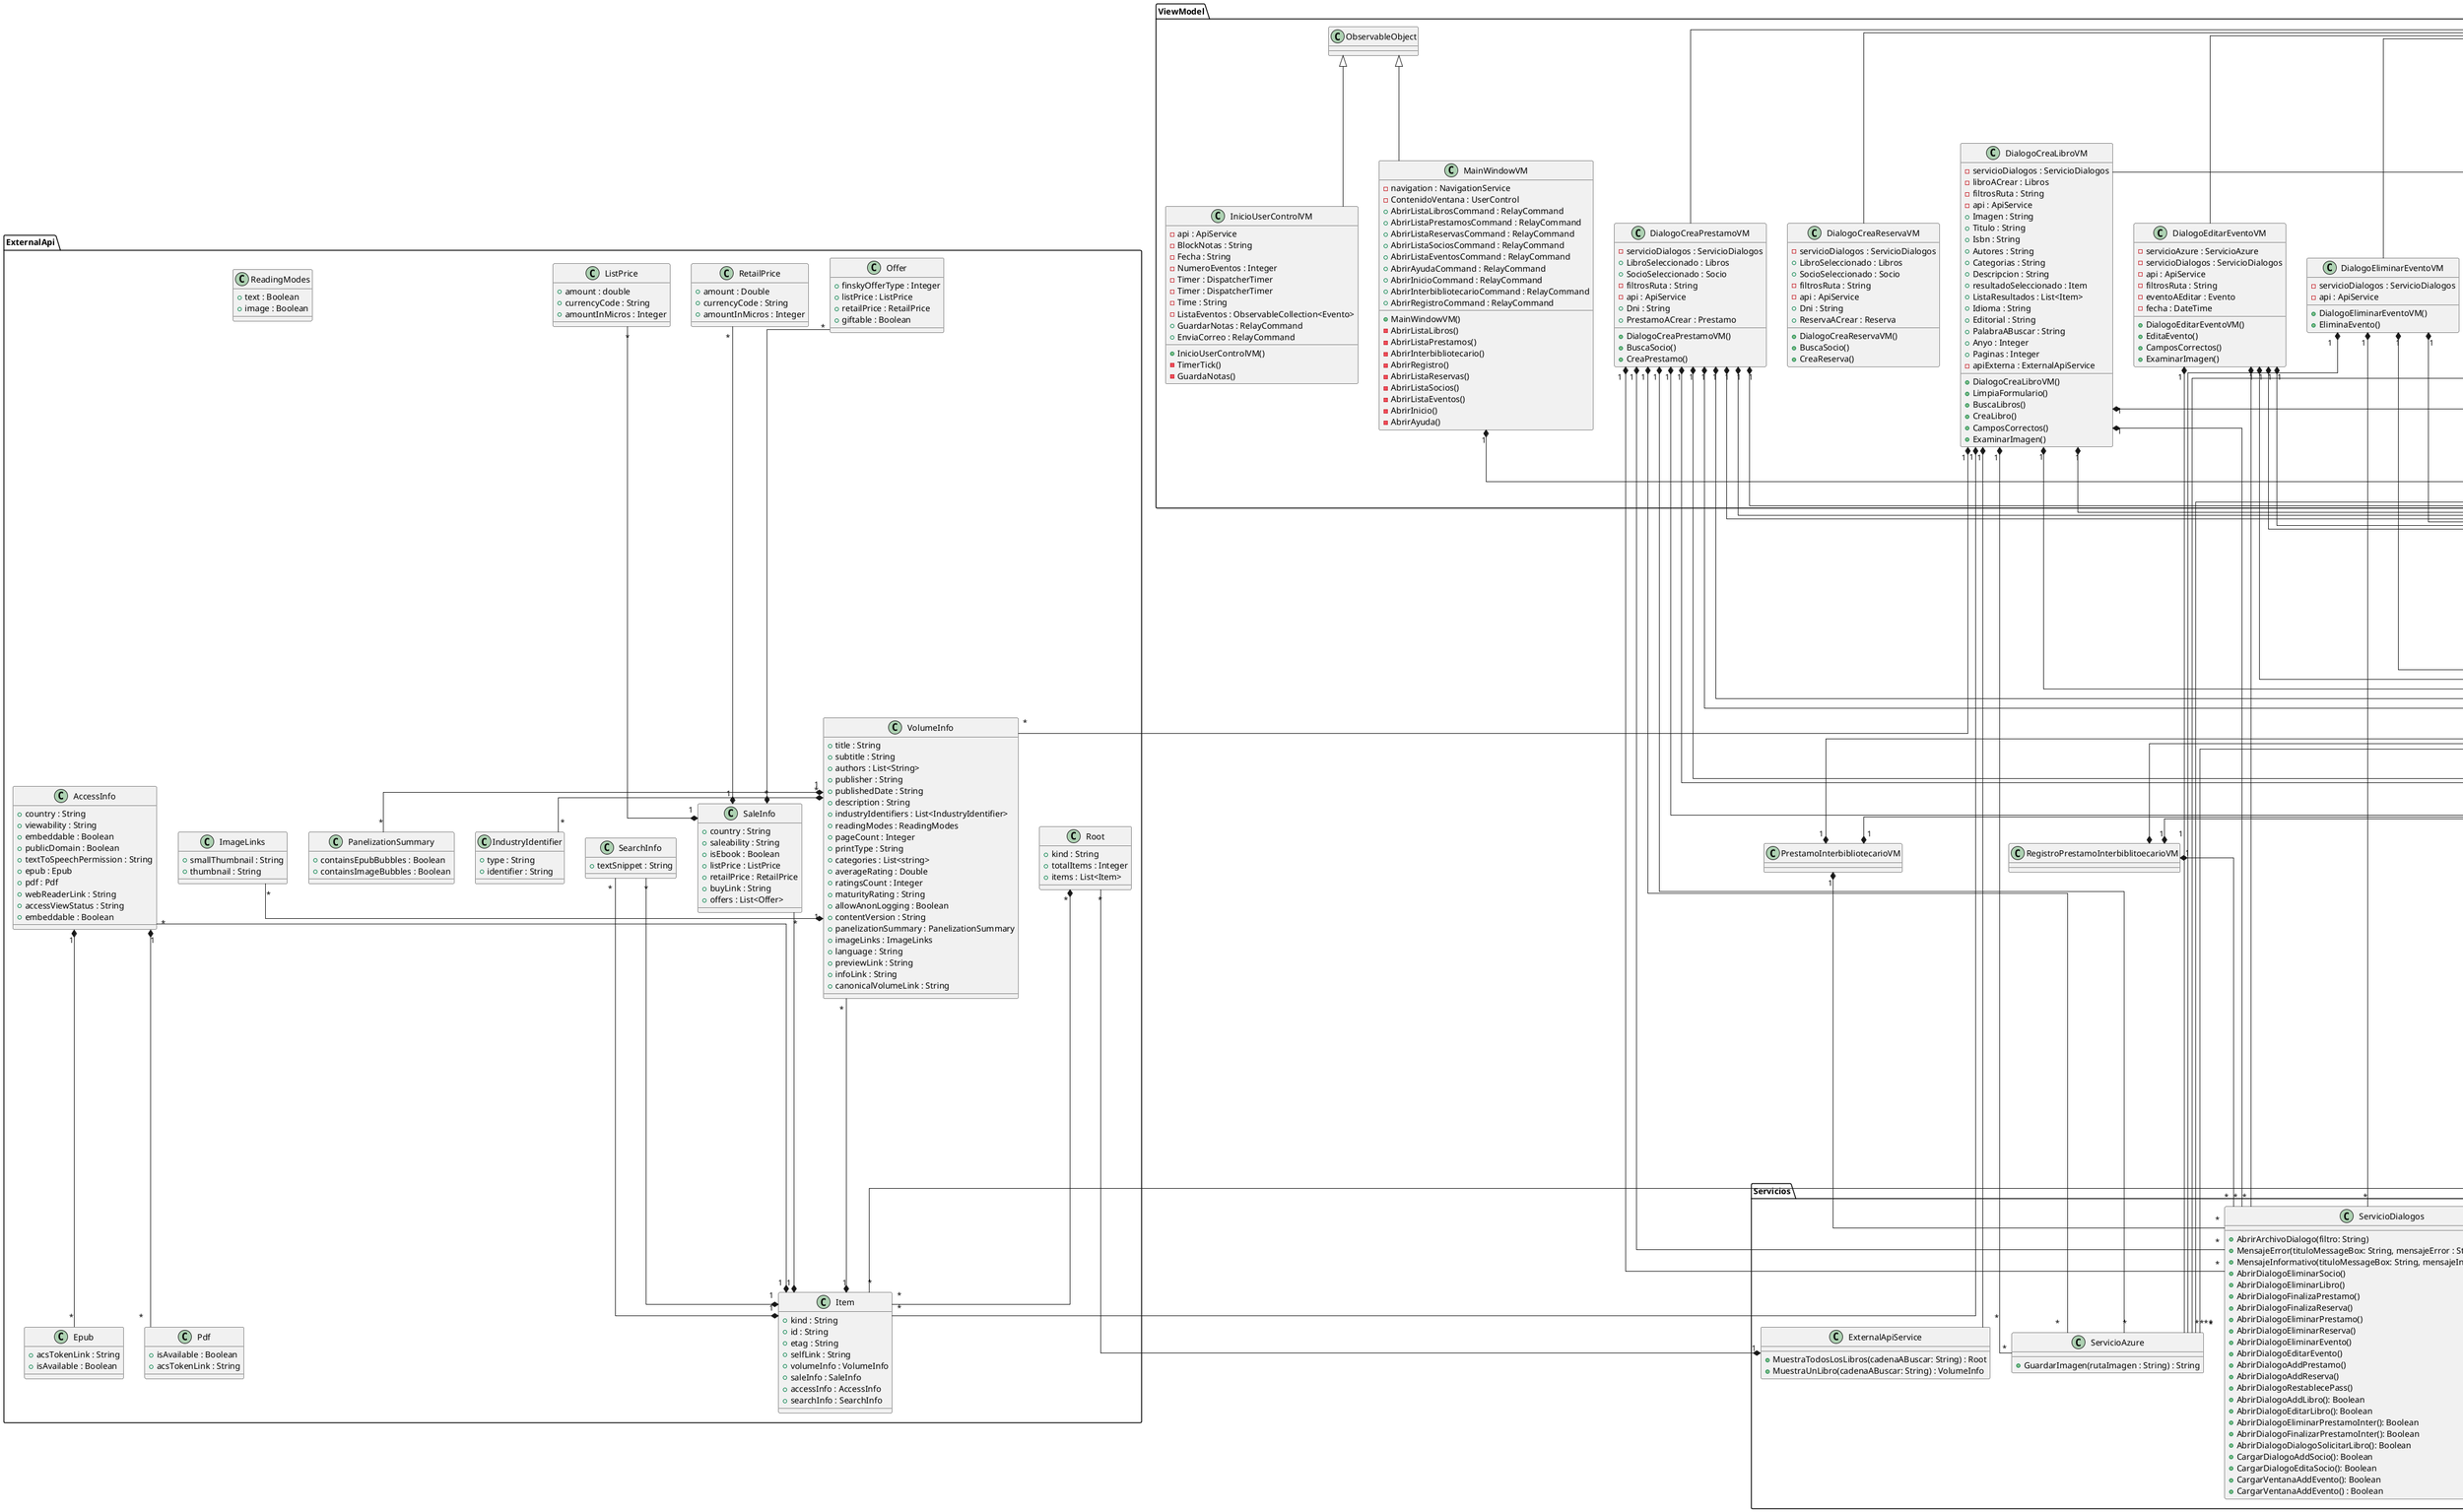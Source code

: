 @startuml BiblioappEscritorio
skinparam linetype ortho
package clases {
    class Evento{
        + descripcion: String
        + fechaEvento: String
        + fechaPublicacion: String
        + idEvento: Integer
        + imagen: String
        + titulo: String
    }
    class GridPrestamos{
        + dniSocio: String
        + fechaDevolucion: String
        + fechaPrestamo: String
        + fechaTope: String
        + idLibro: Integer
        + idPrestamo: Integer
        + imagenPortada: String
        + isbn: String
        + nombreSocio: String
        + tituloLibro: String
    }
    class GridReservas{
        + dniSocio: String
        + fechaReserva: String
        + finalizada: Boolean
        + idLibro: Integer
        + idReserva: Integer
        + imagenPortada: String
        + isbn: String
        + nombreSocio: String
        + tituloLibro: String
    }
    class JWTClass{
        + JWT: String
    }
    class Libro{
        + isLibro: Integer
        + isbn: String
        + disponible: Boolean
        + reservado: Boolean
    }
    class Libros{
        + anyoPublicacion: Integer
        + autores: String
        + categoria: String
        + descripcion: String
        + editorial: String
        + idioma: String
        + imagen: String
        + isbn: String
        + paginas: Integer
        + subcategorias: String
        + titulo: String
    }
    class Mensaje{
        + mensaje: String
    }
    class Prestamo{
        + fechaDevolucion: String
        + fechaPrestamo: String
        + fechaTope: String
        + idLibro: Integer
        + idPrestamo: Integer
        + idSocio: Integer
    }
    class PrestamoInterbibliotecario{
        + finalizada: Boolean
        + idInterbibliotecario: Integer
        + isbn: String
        + titulo: String
    }
    class Reserva{
        + fechaReserva: String
        + finalizada: Boolean
        + idReserva: Integer
        + libroId: Integer
        + notificacion: Boolean
        + socioId: Integer
    }
    class Socio{
        + apellidos: String
        + categoriasInteres: String
        + contrasenya: String
        + correo: String
        + direccion: String
        + dni: String
        + idSocio: Integer
        + imagen: String
        + nombre: String
        + rol: String
        + fechaNacimiento: String
        + telefono: Integer
    }

    class UnidadesLibros{
        + unidadesTotales : Integer
        + unidadesReservadas : Integer
        + unidadesDisponiblesPrestamo : Integer
    }
}
package Api{
    class ApiService{
        + GetElementoSeguridad() : ElementoSeguridad
        + GetApiKey(cookie: RestResponseCookie) : String
        + CheckApiKey(cookie: RestResponseCookie) : CheckJWT
        + CreateSesion() : ElementoSeguridad
        + MuestraTodosLosLibros() : ObservableCollection<Libros>
        + GetLibroPorId(elementoSeguridad: ElementoSeguridad, idLibro: Integer) : Libros
        + CreaLibro(elementoSeguridad: ElementoSeguridad, libro: Libros) : String
        + EditaLibro(elementoSeguridad: ElementoSeguridad, libro: Libros) : String
        + EliminaLibros(elementoSeguridad: ElementoSeguridad, isbn: String) : String
        + GetUnidadesReservadasLibroPorId(isbn: String) : Integer
        + GetUnidadesDisponiblesLibroPorId(isbn: String) : Integer
        + GetLibroDisponiblePorIsbn(isbn: String) : ObservableCollection<Libro>
        + GetLibroDisponibleReservaPorIsbn(isbn: String) : Libro
        + GetUnidadesLibros(isbn: String) : UnidadesLibros
        + GetUnidadesTotalesLibroPorId(isbn: String) : Integer
        + DisponibleBorrar(elementoSeguridad : ElementoSeguridad, isbn: String) : Boolean
        + MarcaUnidadComoNoDisponibleReserva(elementoSeguridad : ElementoSeguridad, idLibro: Integer) : String
        + MarcaUnidadComoDisponibleReserva(elementoSeguridad : ElementoSeguridad, idLibro: Integer) : String
        + MarcaUnidadComoNoDisponible(elementoSeguridad : ElementoSeguridad, idLibro: Integer) : String
        + MarcaUnidadComoDisponible(elementoSeguridad : ElementoSeguridad, idLibro: Integer) : String
        + CreaUnidadLibro(elementoSeguridad : ElementoSeguridad, isbn: String) : String
        + EliminaUnidadDeLibro(elementoSeguridad : ElementoSeguridad, isbn: String) : String
        + EliminaTodasLasUnidadesDeLibro(elementoSeguridad : ElementoSeguridad, isbn: String) : String
        + MuestraTodosLosEventos() : ObservableCollection<Evento>
        + BuscaEventoPorFecha(fecha : String) : ObservableCollection<Evento>
        + CreaEventos(elementoSeguridad: ElementoSeguridad, evento: Evento) : String
        + EditaEventos(elementoSeguridad: ElementoSeguridad, evento: Evento) : String
        + MuestraTodosLosSocios(elementoSeguridad: ElementoSeguridad) : ObservableCollection<Socio>
        + GetSocioPorId(elementoSeguridad: ElementoSeguridad, idSocio : Integer) : Socio
        + GetSocioPorDni(elementoSeguridad: ElementoSeguridad, dni : String) : Socio
        + RestablecePass(elementoSeguridad: ElementoSeguridad, idSocio : Integer) : Socio
        + CreaSocio(elementoSeguridad: ElementoSeguridad, socio : Socio) : Socio
        + EditaSocio(elementoSeguridad: ElementoSeguridad, socio : Socio) : Socio
        + EditaSocio(elementoSeguridad: ElementoSeguridad, socio : Socio) : Socio
        + EliminaSocios(elementoSeguridad: ElementoSeguridad, socio : Socio) : Socio
        + MuestraTodosLosPrestamos(elementoSeguridad: ElementoSeguridad) : ObservableCollection<Prestamo>
        + MuestraTodosLosPrestamosGrid(elementoSeguridad: ElementoSeguridad) : ObservableCollection<GridPrestamos>
        + CreaPrestamo(elementoSeguridad: ElementoSeguridad, prestamo: Prestamo) : String
        + GetUnidadesDePrestamosSinFinalizarSocio(elementoSeguridad: ElementoSeguridad, idSocio: Integer) : Integer
        + BuscaPrestamosNoFinalizadosPorSocio(elementoSeguridad: ElementoSeguridad, idSocio: Integer) : ObservableCollection<Prestamo>
        + FinalizaPrestamo(elementoSeguridad: ElementoSeguridad, idPrestamo: Integer) : String
        + EliminaPrestamo(elementoSeguridad: ElementoSeguridad, idPrestamo: Integer) : String
        + MuestraTodosLosRegistrosInterbiblitecarios(elementoSeguridad: ElementoSeguridad) : ObservableCollection<PrestamoInterbibliotecario>
        + CreaRegistroInterbiblitecario(elementoSeguridad: ElementoSeguridad, prestamo: PrestamoInterbibliotecario) : String
        + EditaRegistroInterbiblitecario(elementoSeguridad: ElementoSeguridad, prestamo: PrestamoInterbibliotecario) : String
        + EliminaRegistroInterbiblitecario(elementoSeguridad: ElementoSeguridad, idRegistro: Integer) : String
        + MuestraTodasLasReservas(elementoSeguridad: ElementoSeguridad) : ObservableCollection<Reserva>
        + MuestraTodosLosReservasGrid(elementoSeguridad: ElementoSeguridad) : ObservableCollection<GridReservas>
        + FinalizaReserva(elementoSeguridad: ElementoSeguridad, idReserva : Integer, idLibro : Integer) : String
        + BuscaReservasNoFinalizadasPorSocio(elementoSeguridad: ElementoSeguridad, idSocio : Integer) : ObservableCollection<Reserva>
        + CreaReserva(elementoSeguridad: ElementoSeguridad, idSocio : Integer, idLibro : Integer) : String
        + EliminaReservas(elementoSeguridad: ElementoSeguridad, idReserva : Integer) : String
    }
    class CheckJWT{
        + Subject : String
        + Issuer : String
        + IssuedAt : String
        + Expiration : String
        + usuario : String
        + id_sesion_recibida : String
        + id_sesion_actual : String
        + validate_session : Boolean
        + validate_expiration : Boolean
        + validate : Boolean
        + resul : String
    }
    class ElementoSeguridad{
        + Apikey : String
        + Cookie : RestResponseCookie
        + Session : String
    }
}
package ExternalApi{
    class AccessInfo{
        + country : String
        + viewability : String
        + embeddable : Boolean
        + publicDomain : Boolean
        + textToSpeechPermission : String
        + epub : Epub
        + pdf : Pdf
        + webReaderLink : String
        + accessViewStatus : String
        + embeddable : Boolean
    }
    class Epub{
        + acsTokenLink : String
        + isAvailable : Boolean
    }
    class ImageLinks{
        + smallThumbnail : String
        + thumbnail : String
    }
    class IndustryIdentifier{
        + type : String
        + identifier : String
    }
    class Item{
        + kind : String
        + id : String
        + etag : String
        + selfLink : String
        + volumeInfo : VolumeInfo
        + saleInfo : SaleInfo
        + accessInfo : AccessInfo
        + searchInfo : SearchInfo
    }
    class ListPrice{
        + amount : double
        + currencyCode : String
        + amountInMicros : Integer
    }
    class Offer{
        + finskyOfferType : Integer
        + listPrice : ListPrice
        + retailPrice : RetailPrice
        + giftable : Boolean
    }
    class PanelizationSummary{
        + containsEpubBubbles : Boolean
        + containsImageBubbles : Boolean
    }
    class Pdf{
        + isAvailable : Boolean
        + acsTokenLink : String
    }
    class ReadingModes{
        + text : Boolean
        + image : Boolean
    }
    class RetailPrice{
        + amount : Double
        + currencyCode : String
        + amountInMicros : Integer
    }
    class Root{
        + kind : String
        + totalItems : Integer
        + items : List<Item>
    }
    class SaleInfo{
        + country : String
        + saleability : String
        + isEbook : Boolean
        + listPrice : ListPrice
        + retailPrice : RetailPrice
        + buyLink : String
        + offers : List<Offer>
    }
    class SearchInfo{
        + textSnippet : String
    }
    class VolumeInfo{
        + title : String
        + subtitle : String
        + authors : List<String>
        + publisher : String
        + publishedDate : String
        + description : String
        + industryIdentifiers : List<IndustryIdentifier>
        + readingModes : ReadingModes
        + pageCount : Integer
        + printType : String
        + categories : List<string>
        + averageRating : Double
        + ratingsCount : Integer
        + maturityRating : String
        + allowAnonLogging : Boolean
        + contentVersion : String
        + panelizationSummary : PanelizationSummary
        + imageLinks : ImageLinks
        + language : String
        + previewLink : String
        + infoLink : String
        + canonicalVolumeLink : String
    }
}
package Servicios{
    class ExternalApiService{
        + MuestraTodosLosLibros(cadenaABuscar: String) : Root
        + MuestraUnLibro(cadenaABuscar: String) : VolumeInfo
    }
    class NavigationService{
        + listaLibros : LibrosUserControl
        + listaSocios : SociosUserControl
        + listaReservas : ReservasUserControl
        + listaEventos : EventosUserControl
        + listaPrestamos : PrestamosUserControl
        + inicio : InicioUserControl
        + interbibliotecario : PrestamoInterbibliotecarioUserControl
        + registroInterbibliotecario : RegistroPrestamoInterbiblitoecario
        + AbrirLibrosUserControl() : UserControl
        + AbrirSociosUserControl() : UserControl
        + AbrirEventosUserControl() : UserControl
        + AbrirReservasUserControl() : UserControl
        + AbrirPrestamosUserControl() : UserControl
        + AbrirInicioUserControl() : UserControl
        + AbrirPrestamoInterbibliotecarioUserControl() : UserControl
        + AbrirRegistroPrestamoInterbiblitoecario() : UserControl
    }
    class ServicioAzure{
        + GuardarImagen(rutaImagen : String) : String
    }
    class ServicioDialogos{
        + AbrirArchivoDialogo(filtro: String)
        + MensajeError(tituloMessageBox: String, mensajeError : String)
        + MensajeInformativo(tituloMessageBox: String, mensajeInformativo : String)
        + AbrirDialogoEliminarSocio()
        + AbrirDialogoEliminarLibro()
        + AbrirDialogoFinalizaPrestamo()
        + AbrirDialogoFinalizaReserva()
        + AbrirDialogoEliminarPrestamo()
        + AbrirDialogoEliminarReserva()
        + AbrirDialogoEliminarEvento()
        + AbrirDialogoEditarEvento()
        + AbrirDialogoAddPrestamo()
        + AbrirDialogoAddReserva()
        + AbrirDialogoRestablecePass()
        + AbrirDialogoAddLibro(): Boolean
        + AbrirDialogoEditarLibro(): Boolean
        + AbrirDialogoEliminarPrestamoInter(): Boolean
        + AbrirDialogoFinalizarPrestamoInter(): Boolean
        + AbrirDialogoDialogoSolicitarLibro(): Boolean
        + CargarDialogoAddSocio(): Boolean
        + CargarDialogoEditaSocio(): Boolean
        + CargarVentanaAddEvento(): Boolean
        + CargarVentanaAddEvento() : Boolean
    }
    class ServicioMensajeria{
        + class SocioSeleccionadoMessage extends RequestMessage<Socio> { }
        + class LibroSeleccionadoMessage extends RequestMessage<Libros> { }
        + class SeleccionadaMessage extends RequestMessage<Reserva> { }
        + class PrestamoSeleccionadoMessage extends RequestMessage<Prestamo> { }
        + class PrestamoGridPrestamosSeleccionadoMessage extends RequestMessage<GridPrestamos> { }
        + class PrestamoGridPrestamosSeleccionadoMessage extends RequestMessage<Reserva> { }
        + class GridReservasSeleccionadaMessage extends RequestMessage<GridReservas> { }
        + class EventoSeleccionadoMessage extends RequestMessage<Evento> { }
        + class SesionApiMessage extends RequestMessage<ElementoSeguridad> { }
        + class PrestamoInterbibliotecarioMessage extends RequestMessage<Item> { }
        + class PrestamoInterbibliotecarioRegistroMessage extends RequestMessage<PrestamoInterbibliotecario> { }
    }
}
package ViewModel{

    class AddEventoWindowVM extends ObservableRecipient{
        - servicioAzure : ServicioAzure
        - servicioDialogos : ServicioDialogos
        - api : ApiService
        - filtrosRuta : String
        - eventoNuevo : Evento
        - fecha : DateTime
        - AddEventoCommand : RelayCommand
        - ExaminarImagenCommand : RelayCommand
        + AddEventoWindowVM()
        + AddEvento()
        + CamposCorrectos()
        + ExaminarImagen()
    }
    class EventosUserControlVM extends ObservableRecipient{
        - servicioAzure : ServicioAzure
        - servicioDialogos : ServicioDialogos
        - api : ApiService
        - filtrosRuta : String
        - eventoNuevo : Evento
        - fecha : DateTime
        - RefrescaListaCommand : RelayCommand
        - AddEventoCommand : RelayCommand
        - EditarEventoCommand : RelayCommand
        - EliminarEventoCommand : RelayCommand
        + AddEventoWindowVM()
        - RefrescaLista()
        - AddEvento()
        - EditaEvento()
        - EliminaEvento()
    }
    class DialogoEditarEventoVM extends ObservableRecipient{
        - servicioAzure : ServicioAzure
        - servicioDialogos : ServicioDialogos
        - api : ApiService
        - filtrosRuta : String
        - eventoAEditar : Evento
        - fecha : DateTime
        + DialogoEditarEventoVM()
        + EditaEvento()
        + CamposCorrectos()
        + ExaminarImagen()
    }
    class DialogoEliminarEventoVM extends ObservableRecipient{
        - servicioDialogos : ServicioDialogos
        - api : ApiService
        + DialogoEliminarEventoVM()
        + EliminaEvento()
    }
    class DialogoEliminarPrestamoInterbibliotecarioVM extends ObservableRecipient{
        - servicioDialogos : ServicioDialogos
        - prestamoAEliminar : PrestamoInterbibliotecario
        - api : ApiService
        + DialogoEliminarPrestamoInterbibliotecarioVM()
        + EliminaPrestamo()
    }
    class DialogoSolicitarLibroVM extends ObservableRecipient{
        - servicioDialogos : ServicioDialogos
        - resultadoSeleccionado : Item
        - api : ApiService
        + Imagen : String
        + Titulo : String
        + Isbn : String
        + DialogoSolicitarLibroVM()
        + Solicita()
    }
    class DialogoFinalizarPrestamoInterbibliotecarioVM extends ObservableRecipient{
        - servicioDialogos : ServicioDialogos
        - prestamoAFinalizar : PrestamoInterbibliotecario
        - api : ApiService
        + DialogoFinalizarPrestamoInterbibliotecarioVM()
        + FinalizaPrestamo()
    }
    class DialogoCreaLibroVM extends ObservableRecipient{
        - servicioDialogos : ServicioDialogos
        - libroACrear : Libros
        - filtrosRuta : String
        - api : ApiService
        + Imagen : String
        + Titulo : String
        + Isbn : String
        + Autores : String
        + Categorias : String
        + Descripcion : String
        + resultadoSeleccionado : Item
        + ListaResultados : List<Item>
        + Idioma : String
        + Editorial : String
        + PalabraABuscar : String
        + Anyo : Integer
        + Paginas : Integer
        - apiExterna : ExternalApiService
        + DialogoCreaLibroVM()
        + LimpiaFormulario()
        + BuscaLibros()
        + CreaLibro()
        + CamposCorrectos()
        + ExaminarImagen()
    }
    class DialogoCreaPrestamoVM extends ObservableRecipient{
        - servicioDialogos : ServicioDialogos
        + LibroSeleccionado : Libros
        + SocioSeleccionado : Socio
        - filtrosRuta : String
        - api : ApiService
        + Dni : String
        + PrestamoACrear : Prestamo
        + DialogoCreaPrestamoVM()
        + BuscaSocio()
        + CreaPrestamo()
    }
    class DialogoCreaReservaVM extends ObservableRecipient{
        - servicioDialogos : ServicioDialogos
        + LibroSeleccionado : Libros
        + SocioSeleccionado : Socio
        - filtrosRuta : String
        - api : ApiService
        + Dni : String
        + ReservaACrear : Reserva
        + DialogoCreaReservaVM()
        + BuscaSocio()
        + CreaReserva()
    }
    class DialogoEditaLibroVM extends ObservableRecipient{
        - servicioDialogos : ServicioDialogos
        + libroAEditar : Libros
        - filtrosRuta : String
        + Imagen : String
        + DialogoEditaLibroVM()
        + EditaLibro()
        + CamposCorrectos()
        + ExaminarImagen()
    }
    class DialogoEliminarLibroVM extends ObservableRecipient{
        - servicioDialogos : ServicioDialogos
        + libroAEliminar : Libros
        + Unidades : Integer
        + DialogoEliminarLibroVM()
        + EliminarLibro()
        - DeleteApi()
    }
    class ListadoLibrosVM extends ObservableRecipient{
        - servicioDialogos : ServicioDialogos
        + api : ApiService
        + unidadesDisponiblesTextBlock : String
        + unidadesReservadasTextBlock : String
        + unidadesTotalesTextBlock : String
        + libroSeleccionado : Libros
        + libros : ObservableCollection<Libros>
        + BotonEliminarUnidadLibroEnabled : Boolean
        + BotonPrestamoEnabled : Boolean
        + BotonReservaEnabled : Boolean
        + BotonEliminarLibroEnabled : Boolean
        + ElementoSeguridadApi : ElementoSeguridad
        + QuitarSeleccionLibroCommand : RelayCommand
        + RefrescaListaCommand : RelayCommand
        + AddLibroCommand : RelayCommand
        + AddPrestamoCommand : RelayCommand
        + AddReservaCommand : RelayCommand
        + EditarLibroCommand : RelayCommand
        + EliminarLibroCommand : RelayCommand
        + BuscarLibroCommand : RelayCommand
        + RestaUnidadCommand : RelayCommand
        + SumaUnidadCommand : RelayCommand
        - ListadoLibrosVM()
        - QuitarSeleccion()
        - QuitarSeleccion()
        - ActualizaUnidades()
        - SumaUnidad()
        - RestaUnidad()
        - AddLibro()
        - AddPrestamo()
        - AddReserva()
        - EditaLibro()
        - EliminaLibro()
    }
    class DialogoEliminarPrestamoVM extends ObservableRecipient{
        - servicioDialogos : ServicioDialogos
        - api : ApiService
        + prestamoAEliminar : GridPrestamos
        + Unidades : Integer
        + DialogoEliminarPrestamoVM()
        + EliminaPrestamo()
    }
    class DialogoFinalizarPrestamoVM extends ObservableRecipient{
        - servicioDialogos : ServicioDialogos
        - api : ApiService
        + prestamoAFinalizar : GridPrestamos
        + Unidades : Integer
        + DialogoFinalizarPrestamoVM()
        + EliminaPrestamo()
    }
    class PrestamosUserControlVM extends ObservableRecipient{
        - servicioDialogos : ServicioDialogos
        - api : ApiService
        + prestamoSeleccionado : GridPrestamos
        + elementoSeguridadApi : ElementoSeguridad
        + ListaPrestamosGrid : ObservableCollection<GridPrestamos>
        + QuitarSeleccionPrestamoCommand : RelayCommand
        + RefrescaListaCommand : RelayCommand
        + FinalizarPrestamoCommand : RelayCommand
        + EliminarPrestamoCommand : RelayCommand
        + PrestamosUserControlVM()
        + EliminaPrestamo()
        - QuitarSeleccion()
        - RefrescaLista()
        - FinalizaPrestamo()
        - EliminaPrestamo()
    }
    class ReservasUserControlVM extends ObservableRecipient{
        - servicioDialogos : ServicioDialogos
        - api : ApiService
        + prestamoSeleccionado : GridReservas
        + elementoSeguridadApi : ElementoSeguridad
        + ListaReservas : ObservableCollection<GridReservas>
        + QuitarSeleccionReservaCommand : RelayCommand
        + RefrescaListaCommand : RelayCommand
        + FinalizarReservaCommand : RelayCommand
        + EliminarReservaCommand : RelayCommand
        + ReservasUserControlVM()
        - EliminaReserva()
        - QuitarSeleccion()
        - RefrescaLista()
        - FinalizaReserva()
    }
    class DialogoFinalizarReservaVM extends ObservableRecipient{
        - servicioDialogos : ServicioDialogos
        - api : ApiService
        + reservaAFinalizar : GridReservas
        + elementoSeguridadApi : ElementoSeguridad
        + DialogoFinalizarReservaVM()
        + FinalizaReserva()
    }
    class DialogoEliminarReservaVM extends ObservableRecipient{
        - servicioDialogos : ServicioDialogos
        - api : ApiService
        + reservaAEliminar : GridReservas
        + elementoSeguridadApi : ElementoSeguridad
        + DialogoEliminarReservaVM()
        + EliminaReserva()
    }
    class DialogoAddSocioVM extends ObservableRecipient{
        - servicioDialogos : ServicioDialogos
        + libroAEditar : Libros
        - filtrosRuta : String
        - Fecha : DateTime
        - SocioNuevo : Socio
        + Imagen : String
        - api : ApiService
        + elementoSeguridadApi : ElementoSeguridad
        + DialogoAddSocioVM()
        + EliminaReserva()
        + ExaminaSocio()
        + AddSocio()
        - GetBase64StringForImage()
        - CamposCorrectos()
    }
    class DialogoEliminarSocioVM extends ObservableRecipient{
        - servicioDialogos : ServicioDialogos
        - SocioAEliminar : Socio
        - api : ApiService
        + DialogoEliminarSocioVM()
        + EliminarSocio()
    }
    class DialogoRestablecerPassVM extends ObservableRecipient{
        - servicioDialogos : ServicioDialogos
        - api : ApiService
        + SocioAEditar : Socio
        + DialogoRestablecerPassVM()
        + RestablecePassword()
    }
    class EditarSocioWindowVM extends ObservableRecipient{
        - servicioDialogos : ServicioDialogos
        + libroAEditar : Libros
        - filtrosRuta : String
        - Fecha : DateTime
        - SocioAEditar : Socio
        + Imagen : String
        - api : ApiService
        + elementoSeguridadApi : ElementoSeguridad
        + EditarSocioWindowVM()
        + EliminaReserva()
        + ExaminaSocio()
        + EditaSocio()
        + RestablecePassword()
        - GetBase64StringForImage()
        - CamposCorrectos()
    }
    class SociosUserControlVM extends ObservableRecipient{
        - servicioDialogos : ServicioDialogos
        - api : ApiService
        + socioSeleccionado : Socio
        + ListaSocios : ObservableCollection<Socio>
        + elementoSeguridadApi : ElementoSeguridad
        + ListaReservas : ObservableCollection<GridReservas>
        + EliminarSocioCommand : RelayCommand
        + RefrescaListaCommand : RelayCommand
        + AddSocioCommand : RelayCommand
        + EditarSocioCommand : RelayCommand
        + SociosUserControlVM()
        - RefrescaLista()
        - AddSocio()
        - EditaSocio()
        - EliminaSocio()
    }
    class InicioUserControlVM extends ObservableObject{
        - api : ApiService
        - BlockNotas : String
        - Fecha : String
        - NumeroEventos : Integer
        - Timer : DispatcherTimer
        - Timer : DispatcherTimer
        - Time : String
        - ListaEventos : ObservableCollection<Evento>
        + GuardarNotas : RelayCommand
        + EnviaCorreo : RelayCommand
        + InicioUserControlVM()
        - TimerTick()
        - GuardaNotas()
    }
    class MainWindowVM extends ObservableObject{
        - navigation : NavigationService
        - ContenidoVentana : UserControl
        + AbrirListaLibrosCommand : RelayCommand
        + AbrirListaPrestamosCommand : RelayCommand
        + AbrirListaReservasCommand : RelayCommand
        + AbrirListaSociosCommand : RelayCommand
        + AbrirListaEventosCommand : RelayCommand
        + AbrirAyudaCommand : RelayCommand
        + AbrirInicioCommand : RelayCommand
        + AbrirInterbibliotecarioCommand : RelayCommand
        + AbrirRegistroCommand : RelayCommand
        + MainWindowVM()
        - AbrirListaLibros()
        - AbrirListaPrestamos()
        - AbrirInterbibliotecario()
        - AbrirRegistro()
        - AbrirListaReservas()
        - AbrirListaSocios()
        - AbrirListaEventos()
        - AbrirInicio()
        - AbrirAyuda()
    }
}

ApiService "1" *-d- "*" ElementoSeguridad 
ApiService "*" *-d- "*" Socios 
ApiService "*" *-d- "*" Libros 
ApiService "*" *-d- "*" Libro 
ApiService "*" *-d- "*" Evento 
ApiService "1" *-d- "*" Mensaje 
ApiService "1" *-d- "*" UnidadesLibros 
ApiService "*" *-d- "*" Prestamo 
ApiService "*" *-d- "*" PrestamoInterbibliotecario 
ExternalApiService "1" *-d- "*" Root 
ServicioMensajeria "1" *-u- "*" Socio 
ServicioMensajeria "1" *-u- "*" Libros 
ServicioMensajeria "1" *-u- "*" Prestamo 
ServicioMensajeria "1" *-u- "*" Reserva 
ServicioMensajeria "1" *-u- "*" GridPrestamos 
ServicioMensajeria "1" *-u- "*" Reserva 
ServicioMensajeria "1" *-u- "*" GridReservas 
ServicioMensajeria "1" *-u- "*" Evento 
ServicioMensajeria "1" *-u- "*" ElementoSeguridad 
ServicioMensajeria "1" *-u- "*" Item 
ServicioMensajeria "1" *-u- "*" PrestamoInterbibliotecario 
AddEventoWindowVM "1" *-u- "*" Evento 
AddEventoWindowVM "1" *-u- "*" ApiService 
AddEventoWindowVM "1" *-u- "*" ServicioDialogos 
AddEventoWindowVM "1" *-u- "*" ServicioAzure 
DialogoEditarEventoVM "1" *-d- "*" ServicioAzure 
DialogoEditarEventoVM "1" *-d- "*" ServicioDialogos 
DialogoEditarEventoVM "1" *-d- "*" ApiService 
DialogoEditarEventoVM "1" *-d- "*" Evento 
DialogoEditarEventoVM "1" *-d- "*" Evento 
DialogoEliminarEventoVM "1" *-d- "*" ServicioAzure 
DialogoEliminarEventoVM "1" *-d- "*" ServicioDialogos 
DialogoEliminarEventoVM "1" *-d- "*" ApiService 
DialogoEliminarEventoVM "1" *-d- "*" Evento
EventosUserControlVM "1" *-d- "*" ServicioAzure 
EventosUserControlVM "1" *-d- "*" ServicioDialogos 
EventosUserControlVM "1" *-d- "*" ApiService 
EventosUserControlVM "1" *-d- "*" Evento
DialogoEliminarPrestamoInterbibliotecarioVM "1" *-d- "*" ServicioDialogos 
DialogoEliminarPrestamoInterbibliotecarioVM "1" *-d- "*" ApiService 
DialogoEliminarPrestamoInterbibliotecarioVM "1" *-d- "*" Prestamo
DialogoFinalizarPrestamoInterbibliotecarioVM "1" *-d- "*" ServicioDialogos 
DialogoFinalizarPrestamoInterbibliotecarioVM "1" *-d- "*" ApiService 
DialogoFinalizarPrestamoInterbibliotecarioVM "1" *-d- "*" Prestamo
DialogoSolicitarLibroVM "1" *-d- "*" ServicioDialogos 
DialogoSolicitarLibroVM "1" *-d- "*" ApiService 
DialogoSolicitarLibroVM "1" *-d- "*" Prestamo
PrestamoInterbibliotecarioVM "1" *-r- "*" ServicioDialogos 
PrestamoInterbibliotecarioVM "1" *-r- "*" ApiService 
PrestamoInterbibliotecarioVM "1" *-r- "*" PrestamoInterbibliotecario
RegistroPrestamoInterbiblitoecarioVM "1" *-r- "*" ServicioDialogos 
RegistroPrestamoInterbiblitoecarioVM "1" *-r- "*" ApiService 
RegistroPrestamoInterbiblitoecarioVM "1" *-r- "*" PrestamoInterbibliotecario
DialogoCreaLibroVM "1" *-d- "*" ServicioDialogos 
DialogoCreaLibroVM "1" *-d- "*" ServicioAzure 
DialogoCreaLibroVM "1" *-d- "*" ExternalApiService 
DialogoCreaLibroVM "1" *-d- "*" ApiService 
DialogoCreaLibroVM "1" *-d- "*" PrestamoInterbibliotecario
DialogoCreaLibroVM "1" *-d- "*" Libros
DialogoCreaLibroVM "1" *-d- "*" Item
DialogoCreaLibroVM "1" *-d- "*" VolumeInfo
DialogoCreaPrestamoVM "1" *-d- "*" ServicioDialogos 
DialogoCreaPrestamoVM "1" *-d- "*" ServicioAzure 
DialogoCreaPrestamoVM "1" *-d- "*" ApiService 
DialogoCreaPrestamoVM "1" *-d- "*" Prestamo 
DialogoCreaPrestamoVM "1" *-d- "*" Libros 
DialogoCreaPrestamoVM "1" *-d- "*" Socio 
DialogoCreaPrestamoVM "1" *-d- "*" ServicioDialogos 
DialogoCreaPrestamoVM "1" *-d- "*" ServicioAzure 
DialogoCreaPrestamoVM "1" *-d- "*" ApiService 
DialogoCreaPrestamoVM "1" *-d- "*" Reserva 
DialogoCreaPrestamoVM "1" *-d- "*" Libros 
DialogoCreaPrestamoVM "1" *-d- "*" Socio 
DialogoEditaLibroVM "1" *-d- "*" ServicioDialogos 
DialogoEditaLibroVM "1" *-d- "*" ServicioAzure 
DialogoEditaLibroVM "1" *-d- "*" ApiService 
DialogoEditaLibroVM "1" *-d- "*" PrestamoInterbibliotecario
DialogoEditaLibroVM "1" *-d- "*" Libros
DialogoEliminarLibroVM "1" *-d- "*" ServicioDialogos 
DialogoEliminarLibroVM "1" *-d- "*" ApiService 
DialogoEliminarLibroVM "1" *-d- "*" Libros 
ListadoLibrosVM "1" *-d- "*" ServicioDialogos 
ListadoLibrosVM "1" *-d- "*" ApiService 
ListadoLibrosVM "*" *-d- "*" Libros 
ListadoLibrosVM "1" *-d- "*" ElementoSeguridad 
DialogoEliminarPrestamoVM "1" *-d- "*" ServicioDialogos 
DialogoEliminarPrestamoVM "1" *-d- "*" ApiService 
DialogoEliminarPrestamoVM "1" *-d- "*" GridPrestamos 
DialogoFinalizarPrestamoVM "1" *-d- "*" ServicioDialogos 
DialogoFinalizarPrestamoVM "1" *-d- "*" ApiService 
DialogoFinalizarPrestamoVM "1" *-d- "*" GridPrestamos 
PrestamosUserControlVM "1" *-d- "*" ServicioDialogos 
PrestamosUserControlVM "1" *-d- "*" ApiService 
PrestamosUserControlVM "1" *-d- "*" GridPrestamos 
PrestamosUserControlVM "1" *-d- "*" ElementoSeguridad 
DialogoEliminarReservaVM "1" *-d- "*" ServicioDialogos 
DialogoEliminarReservaVM "1" *-d- "*" ApiService 
DialogoEliminarReservaVM "1" *-d- "*" Reserva 
DialogoFinalizarReservaVM "1" *-d- "*" ServicioDialogos 
DialogoFinalizarReservaVM "1" *-d- "*" ApiService 
DialogoFinalizarReservaVM "1" *-d- "*" Reserva 
ReservasUserControlVM "1" *-d- "*" ServicioDialogos 
ReservasUserControlVM "1" *-d- "*" ApiService 
ReservasUserControlVM "1" *-d- "*" Reserva 
ReservasUserControlVM "1" *-d- "*" ElementoSeguridad 
DialogoAddSocioVM "1" *-d- "*" ServicioDialogos 
DialogoAddSocioVM "1" *-d- "*" ApiService 
DialogoAddSocioVM "1" *-d- "*" Socio 
DialogoAddSocioVM "1" *-d- "*" ElementoSeguridad 
DialogoEliminarSocioVM "1" *-d- "*" ServicioDialogos 
DialogoEliminarSocioVM "1" *-d- "*" ApiService 
DialogoEliminarSocioVM "1" *-d- "*" Socio 
DialogoEliminarSocioVM "1" *-d- "*" ElementoSeguridad 
DialogoRestablecerPassVM "1" *-d- "*" ServicioDialogos 
DialogoRestablecerPassVM "1" *-d- "*" ApiService 
DialogoRestablecerPassVM "1" *-d- "*" Socio 
DialogoRestablecerPassVM "1" *-d- "*" ElementoSeguridad 
EditarSocioWindowVM "1" *-d- "*" ServicioDialogos 
EditarSocioWindowVM "1" *-d- "*" ApiService 
EditarSocioWindowVM "1" *-d- "*" Socio 
EditarSocioWindowVM "1" *-d- "*" ElementoSeguridad 
SociosUserControlVM "1" *-d- "*" ServicioDialogos 
SociosUserControlVM "1" *-d- "*" ApiService 
SociosUserControlVM "1" *-d- "*" Socio 
SociosUserControlVM "1" *-d- "*" ElementoSeguridad 
SociosUserControlVM "*" *-d- "*" Evento 
SociosUserControlVM "1" *-d- "*" ApiService 
MainWindowVM "1" *-d- "*" NavigationService 
Root "*" *-d- "*" Item 
AccessInfo "1" *-d- "*" Epub 
AccessInfo "1" *-d- "*" Pdf 
Item "1" *-u- "*" VolumeInfo 
Item "1" *-u- "*" SaleInfo 
Item "1" *-u- "*" AccessInfo 
Item "1" *-u- "*" SearchInfo 
Item "1" *-u- "*" SearchInfo 
SaleInfo "1" *-u- "*" ListPrice 
SaleInfo "1" *-u- "*" RetailPrice 
SaleInfo "*" *-u- "*" Offer 
VolumeInfo "*" *-l- "*" IndustryIdentifier 
VolumeInfo "1" *-l- "*" PanelizationSummary 
VolumeInfo "1" *-l- "*" ImageLinks 
@enduml